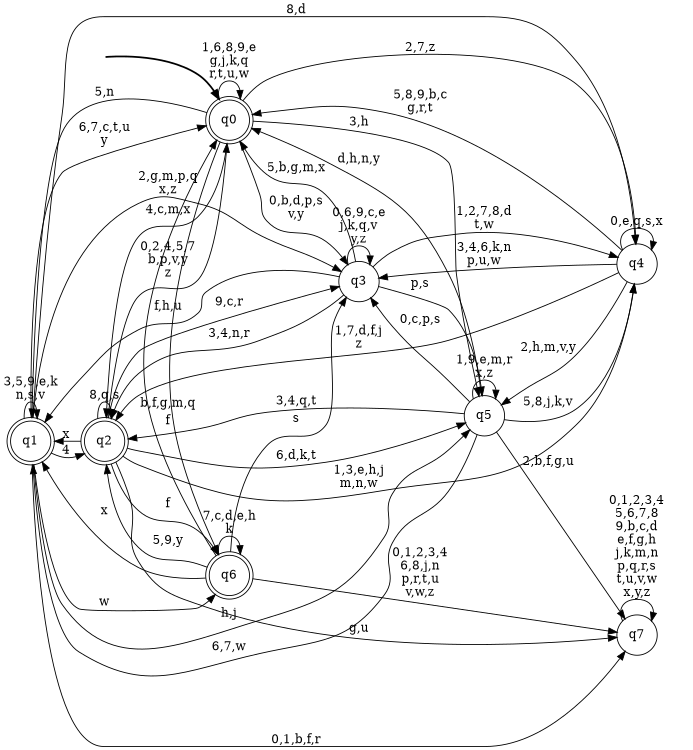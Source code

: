 digraph BlueStar {
__start0 [style = invis, shape = none, label = "", width = 0, height = 0];

rankdir=LR;
size="8,5";

s0 [style="rounded,filled", color="black", fillcolor="white" shape="doublecircle", label="q0"];
s1 [style="rounded,filled", color="black", fillcolor="white" shape="doublecircle", label="q1"];
s2 [style="rounded,filled", color="black", fillcolor="white" shape="doublecircle", label="q2"];
s3 [style="filled", color="black", fillcolor="white" shape="circle", label="q3"];
s4 [style="filled", color="black", fillcolor="white" shape="circle", label="q4"];
s5 [style="filled", color="black", fillcolor="white" shape="circle", label="q5"];
s6 [style="rounded,filled", color="black", fillcolor="white" shape="doublecircle", label="q6"];
s7 [style="filled", color="black", fillcolor="white" shape="circle", label="q7"];
subgraph cluster_main { 
	graph [pad=".75", ranksep="0.15", nodesep="0.15"];
	 style=invis; 
	__start0 -> s0 [penwidth=2];
}
s0 -> s0 [label="1,6,8,9,e\ng,j,k,q\nr,t,u,w"];
s0 -> s1 [label="5,n"];
s0 -> s2 [label="4,c,m,x"];
s0 -> s3 [label="0,b,d,p,s\nv,y"];
s0 -> s4 [label="2,7,z"];
s0 -> s5 [label="3,h"];
s0 -> s6 [label="f"];
s1 -> s0 [label="6,7,c,t,u\ny"];
s1 -> s1 [label="3,5,9,e,k\nn,s,v"];
s1 -> s2 [label="4"];
s1 -> s3 [label="2,g,m,p,q\nx,z"];
s1 -> s4 [label="8,d"];
s1 -> s5 [label="h,j"];
s1 -> s6 [label="w"];
s1 -> s7 [label="0,1,b,f,r"];
s2 -> s0 [label="0,2,4,5,7\nb,p,v,y\nz"];
s2 -> s1 [label="x"];
s2 -> s2 [label="8,q,s"];
s2 -> s3 [label="9,c,r"];
s2 -> s4 [label="1,3,e,h,j\nm,n,w"];
s2 -> s5 [label="6,d,k,t"];
s2 -> s6 [label="f"];
s2 -> s7 [label="g,u"];
s3 -> s0 [label="5,b,g,m,x"];
s3 -> s1 [label="f,h,u"];
s3 -> s2 [label="3,4,n,r"];
s3 -> s3 [label="0,6,9,c,e\nj,k,q,v\ny,z"];
s3 -> s4 [label="1,2,7,8,d\nt,w"];
s3 -> s5 [label="p,s"];
s4 -> s0 [label="5,8,9,b,c\ng,r,t"];
s4 -> s2 [label="1,7,d,f,j\nz"];
s4 -> s3 [label="3,4,6,k,n\np,u,w"];
s4 -> s4 [label="0,e,q,s,x"];
s4 -> s5 [label="2,h,m,v,y"];
s5 -> s0 [label="d,h,n,y"];
s5 -> s1 [label="6,7,w"];
s5 -> s2 [label="3,4,q,t"];
s5 -> s3 [label="0,c,p,s"];
s5 -> s4 [label="5,8,j,k,v"];
s5 -> s5 [label="1,9,e,m,r\nx,z"];
s5 -> s7 [label="2,b,f,g,u"];
s6 -> s0 [label="b,f,g,m,q"];
s6 -> s1 [label="x"];
s6 -> s2 [label="5,9,y"];
s6 -> s3 [label="s"];
s6 -> s6 [label="7,c,d,e,h\nk"];
s6 -> s7 [label="0,1,2,3,4\n6,8,j,n\np,r,t,u\nv,w,z"];
s7 -> s7 [label="0,1,2,3,4\n5,6,7,8\n9,b,c,d\ne,f,g,h\nj,k,m,n\np,q,r,s\nt,u,v,w\nx,y,z"];

}